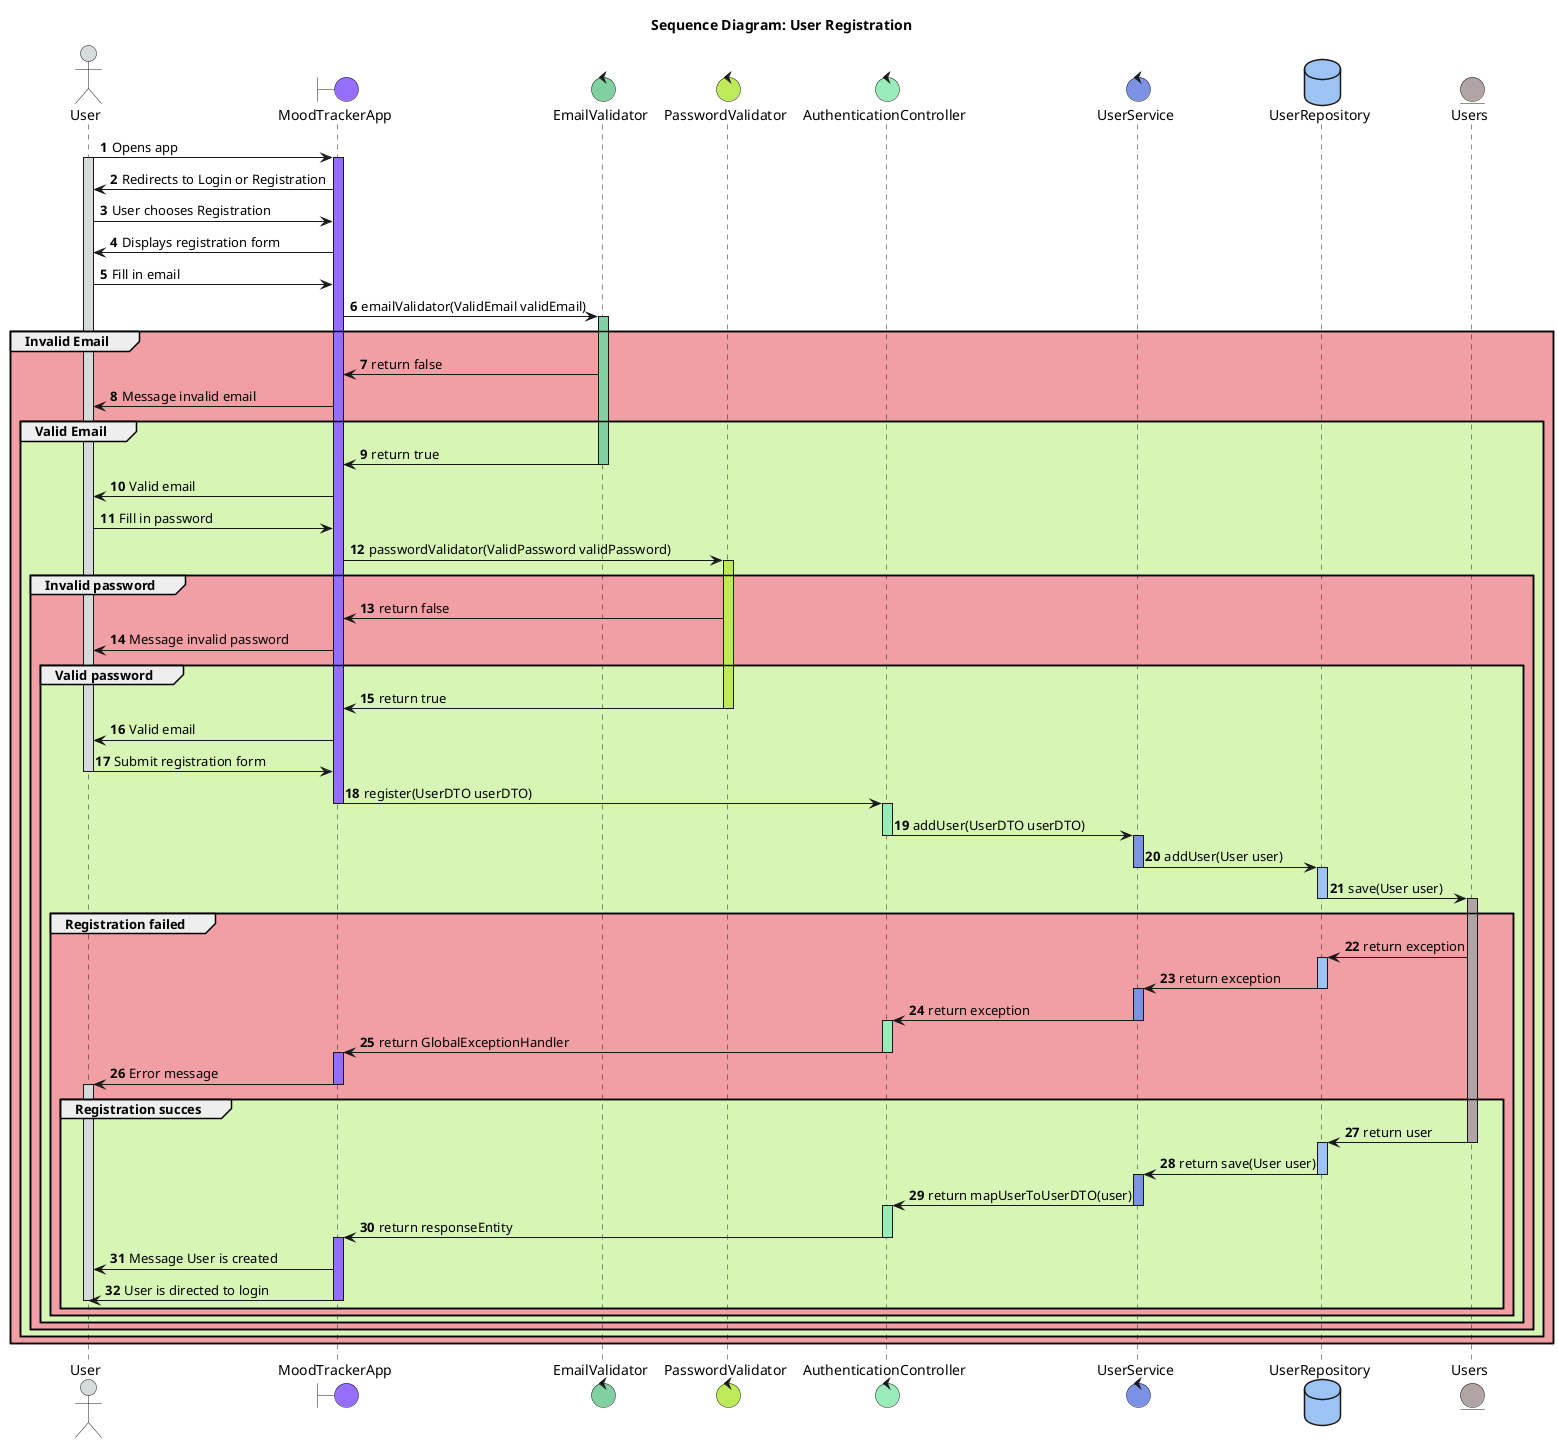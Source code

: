 @startuml
title Sequence Diagram: User Registration

actor User #D5DBDB
boundary MoodTrackerApp #966efc
control EmailValidator #80d0a1
control PasswordValidator #bee959
control AuthenticationController #99ebb9
control UserService #7c93e5
database UserRepository #9cc3f3
entity Users #B1A4A4

!$color_success = '#d7f5b5'
!$color_failure = '#f19fa4'

participant User
participant MoodTrackerApp
participant EmailValidator
participant PasswordValidator
participant AuthenticationController
participant UserService
participant UserRepository
participant Users

autonumber

User -> MoodTrackerApp: Opens app
activate User #D5DBDB
activate MoodTrackerApp #966efc
MoodTrackerApp -> User: Redirects to Login or Registration
User -> MoodTrackerApp: User chooses Registration
MoodTrackerApp -> User: Displays registration form
User -> MoodTrackerApp: Fill in email

MoodTrackerApp -> EmailValidator: emailValidator(ValidEmail validEmail)
activate EmailValidator #80d0a1

group $color_failure Invalid Email

    EmailValidator -> MoodTrackerApp: return false

    MoodTrackerApp -> User: Message invalid email

    group $color_success Valid Email

        EmailValidator -> MoodTrackerApp: return true
        deactivate EmailValidator

        MoodTrackerApp -> User: Valid email

        User -> MoodTrackerApp: Fill in password

        MoodTrackerApp -> PasswordValidator: passwordValidator(ValidPassword validPassword)
        activate PasswordValidator #bee959

        group $color_failure Invalid password

            PasswordValidator -> MoodTrackerApp: return false

            MoodTrackerApp -> User: Message invalid password

            group $color_success Valid password

                PasswordValidator -> MoodTrackerApp: return true
                deactivate PasswordValidator

                MoodTrackerApp -> User: Valid email

                User -> MoodTrackerApp: Submit registration form
                deactivate User

                MoodTrackerApp -> AuthenticationController: register(UserDTO userDTO)
                deactivate MoodTrackerApp
                activate AuthenticationController #99ebb9

                AuthenticationController -> UserService: addUser(UserDTO userDTO)
                deactivate AuthenticationController
                activate UserService #7c93e5

                UserService -> UserRepository: addUser(User user)
                deactivate UserService
                activate UserRepository #9cc3f3

                UserRepository -> Users: save(User user)
                deactivate UserRepository
                activate Users #B1A4A4

                group $color_failure Registration failed

                    Users -> UserRepository: return exception
                    activate UserRepository #9cc3f3

                    UserRepository -> UserService: return exception
                    deactivate UserRepository
                    activate UserService #7c93e5

                    UserService -> AuthenticationController: return exception
                    deactivate UserService
                    activate AuthenticationController #99ebb9

                    AuthenticationController -> MoodTrackerApp: return GlobalExceptionHandler
                    deactivate AuthenticationController
                    activate MoodTrackerApp #966efc

                    MoodTrackerApp -> User: Error message
                    deactivate MoodTrackerApp
                    activate User #D5DBDB

                    group $color_success Registration succes

                        Users -> UserRepository: return user
                        deactivate Users
                        activate UserRepository #9cc3f3

                        UserRepository -> UserService: return save(User user)
                        deactivate UserRepository
                        activate UserService #7c93e5

                        UserService -> AuthenticationController: return mapUserToUserDTO(user)
                        deactivate UserService
                        activate AuthenticationController #99ebb9

                        AuthenticationController -> MoodTrackerApp: return responseEntity
                        deactivate AuthenticationController
                        activate MoodTrackerApp #966efc

                        MoodTrackerApp -> User: Message User is created
                        MoodTrackerApp -> User: User is directed to login
                        deactivate MoodTrackerApp
                        deactivate User
                   end
               end
            end
        end
    end
end

@enduml